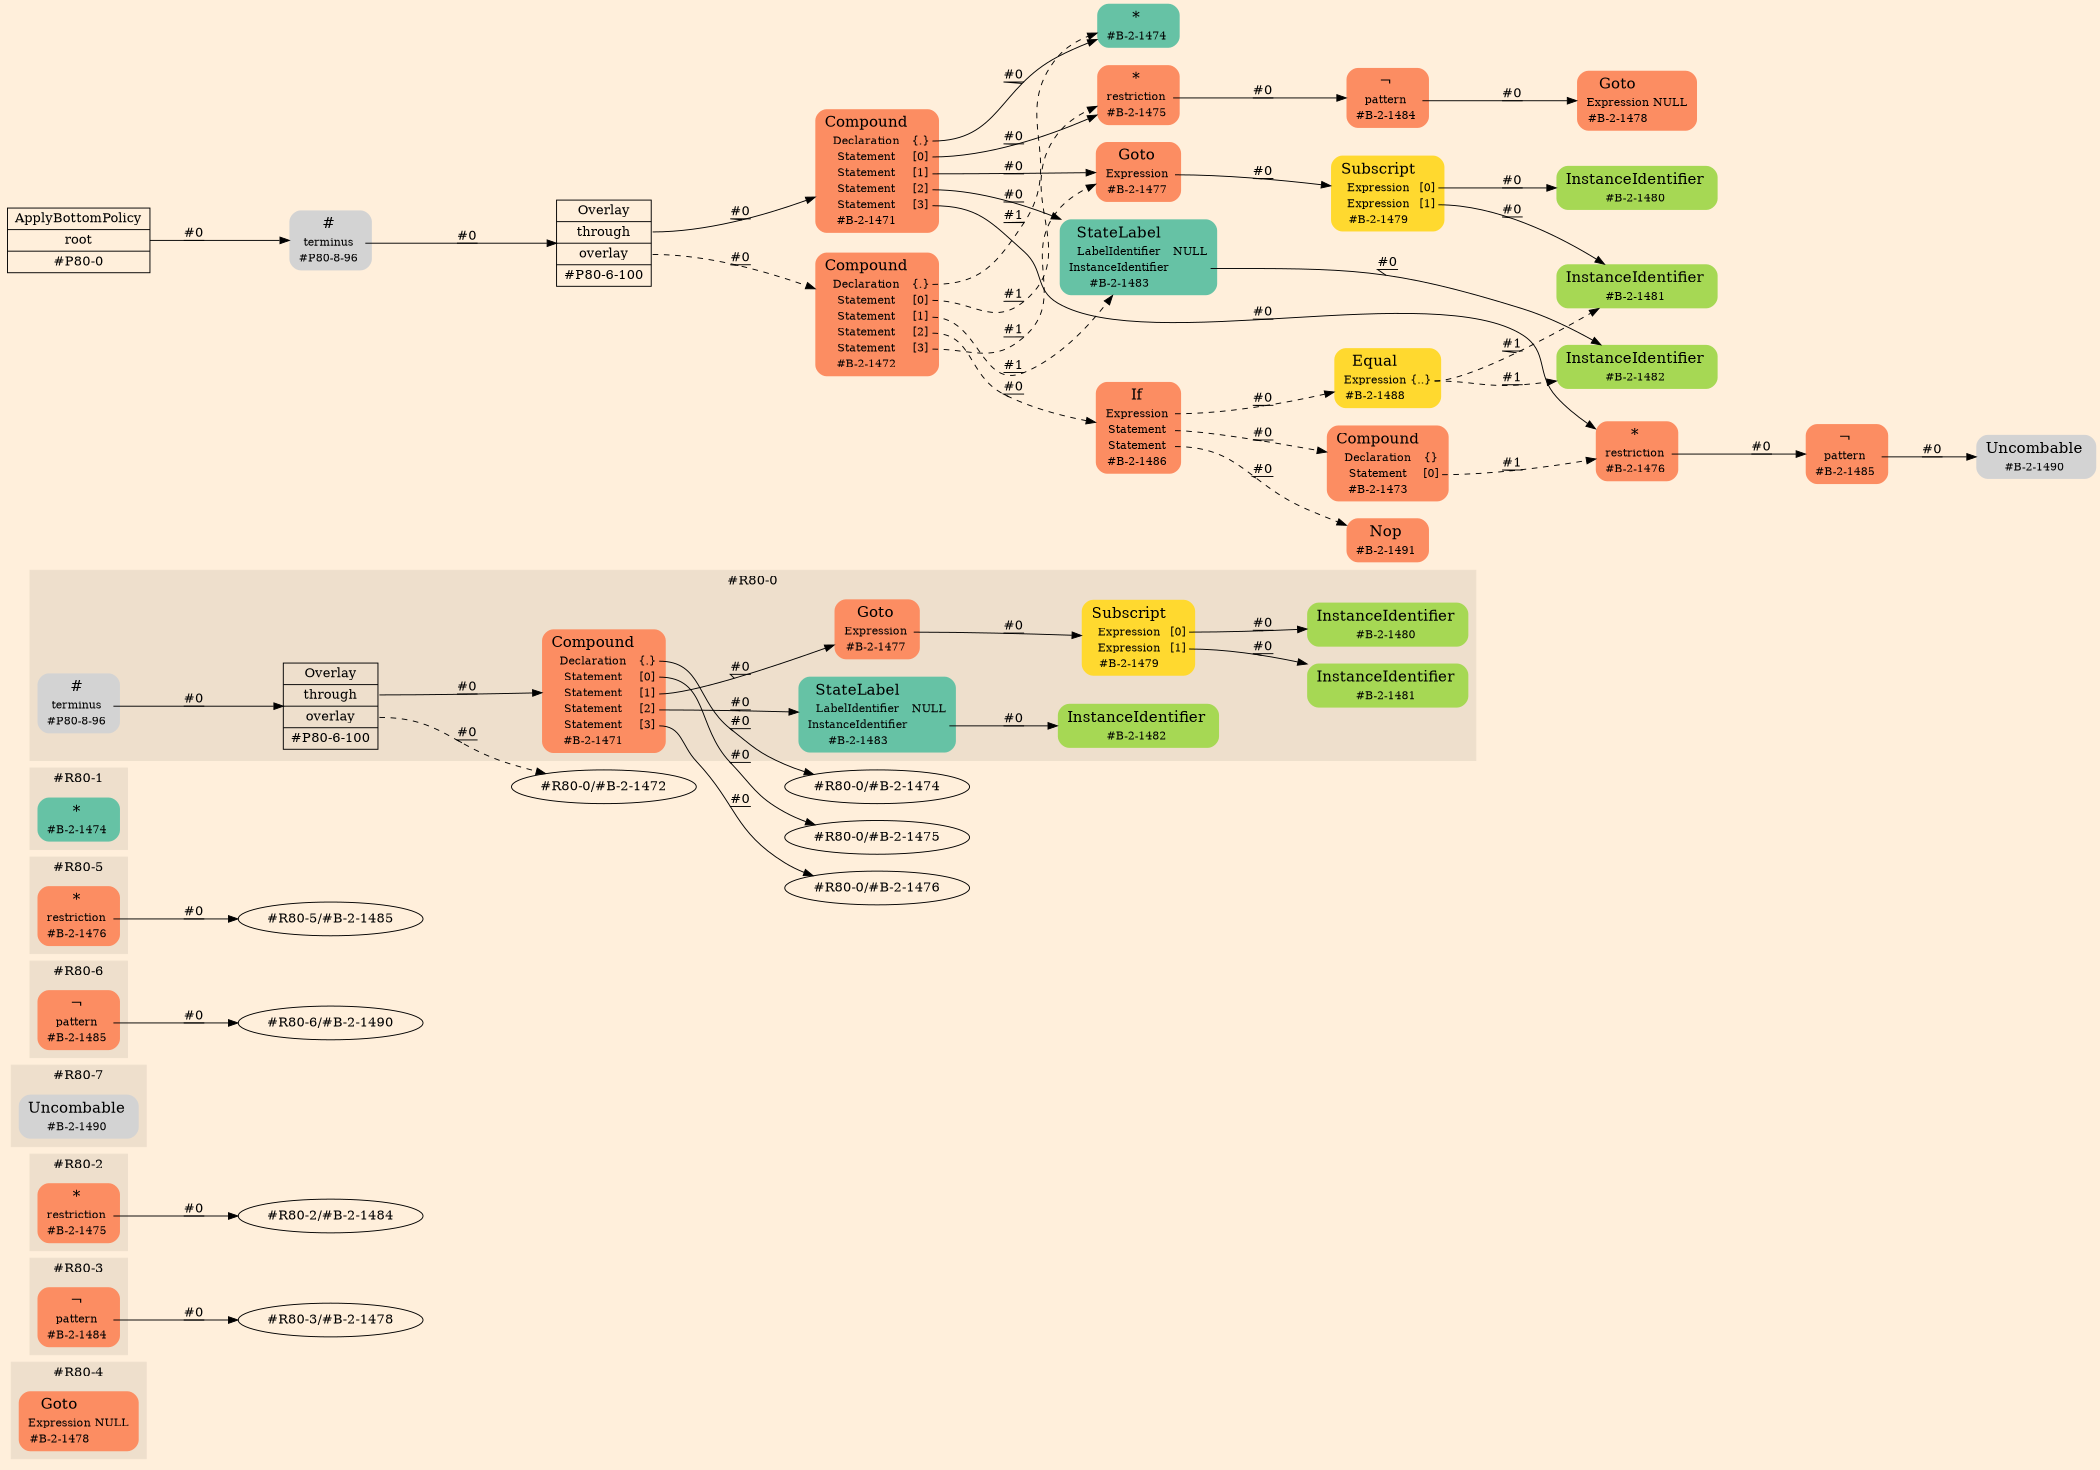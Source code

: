 digraph Inferno {
graph [
rankdir = "LR"
ranksep = 1.0
size = "14,20"
bgcolor = antiquewhite1
color = black
fontcolor = black
];
node [
];
subgraph "cluster#R80-4" {
label = "#R80-4"
style = "filled"
color = antiquewhite2
"#R80-4/#B-2-1478" [
shape = "plaintext"
fillcolor = "/set28/2"
label = <<TABLE BORDER="0" CELLBORDER="0" CELLSPACING="0">
 <TR>
  <TD><FONT POINT-SIZE="16.0">Goto</FONT></TD>
  <TD></TD>
 </TR>
 <TR>
  <TD>Expression</TD>
  <TD PORT="port0">NULL</TD>
 </TR>
 <TR>
  <TD>#B-2-1478</TD>
  <TD PORT="port1"></TD>
 </TR>
</TABLE>>
style = "rounded,filled"
fontsize = "12"
];
}
subgraph "cluster#R80-3" {
label = "#R80-3"
style = "filled"
color = antiquewhite2
"#R80-3/#B-2-1484" [
shape = "plaintext"
fillcolor = "/set28/2"
label = <<TABLE BORDER="0" CELLBORDER="0" CELLSPACING="0">
 <TR>
  <TD><FONT POINT-SIZE="16.0">¬</FONT></TD>
  <TD></TD>
 </TR>
 <TR>
  <TD>pattern</TD>
  <TD PORT="port0"></TD>
 </TR>
 <TR>
  <TD>#B-2-1484</TD>
  <TD PORT="port1"></TD>
 </TR>
</TABLE>>
style = "rounded,filled"
fontsize = "12"
];
}
"#R80-3/#B-2-1484":port0 -> "#R80-3/#B-2-1478" [style="solid"
label = "#0"
decorate = true
color = black
fontcolor = black
];
subgraph "cluster#R80-2" {
label = "#R80-2"
style = "filled"
color = antiquewhite2
"#R80-2/#B-2-1475" [
shape = "plaintext"
fillcolor = "/set28/2"
label = <<TABLE BORDER="0" CELLBORDER="0" CELLSPACING="0">
 <TR>
  <TD><FONT POINT-SIZE="16.0">*</FONT></TD>
  <TD></TD>
 </TR>
 <TR>
  <TD>restriction</TD>
  <TD PORT="port0"></TD>
 </TR>
 <TR>
  <TD>#B-2-1475</TD>
  <TD PORT="port1"></TD>
 </TR>
</TABLE>>
style = "rounded,filled"
fontsize = "12"
];
}
"#R80-2/#B-2-1475":port0 -> "#R80-2/#B-2-1484" [style="solid"
label = "#0"
decorate = true
color = black
fontcolor = black
];
subgraph "cluster#R80-7" {
label = "#R80-7"
style = "filled"
color = antiquewhite2
"#R80-7/#B-2-1490" [
shape = "plaintext"
label = <<TABLE BORDER="0" CELLBORDER="0" CELLSPACING="0">
 <TR>
  <TD><FONT POINT-SIZE="16.0">Uncombable</FONT></TD>
  <TD></TD>
 </TR>
 <TR>
  <TD>#B-2-1490</TD>
  <TD PORT="port0"></TD>
 </TR>
</TABLE>>
style = "rounded,filled"
fontsize = "12"
];
}
subgraph "cluster#R80-6" {
label = "#R80-6"
style = "filled"
color = antiquewhite2
"#R80-6/#B-2-1485" [
shape = "plaintext"
fillcolor = "/set28/2"
label = <<TABLE BORDER="0" CELLBORDER="0" CELLSPACING="0">
 <TR>
  <TD><FONT POINT-SIZE="16.0">¬</FONT></TD>
  <TD></TD>
 </TR>
 <TR>
  <TD>pattern</TD>
  <TD PORT="port0"></TD>
 </TR>
 <TR>
  <TD>#B-2-1485</TD>
  <TD PORT="port1"></TD>
 </TR>
</TABLE>>
style = "rounded,filled"
fontsize = "12"
];
}
"#R80-6/#B-2-1485":port0 -> "#R80-6/#B-2-1490" [style="solid"
label = "#0"
decorate = true
color = black
fontcolor = black
];
subgraph "cluster#R80-5" {
label = "#R80-5"
style = "filled"
color = antiquewhite2
"#R80-5/#B-2-1476" [
shape = "plaintext"
fillcolor = "/set28/2"
label = <<TABLE BORDER="0" CELLBORDER="0" CELLSPACING="0">
 <TR>
  <TD><FONT POINT-SIZE="16.0">*</FONT></TD>
  <TD></TD>
 </TR>
 <TR>
  <TD>restriction</TD>
  <TD PORT="port0"></TD>
 </TR>
 <TR>
  <TD>#B-2-1476</TD>
  <TD PORT="port1"></TD>
 </TR>
</TABLE>>
style = "rounded,filled"
fontsize = "12"
];
}
"#R80-5/#B-2-1476":port0 -> "#R80-5/#B-2-1485" [style="solid"
label = "#0"
decorate = true
color = black
fontcolor = black
];
subgraph "cluster#R80-1" {
label = "#R80-1"
style = "filled"
color = antiquewhite2
"#R80-1/#B-2-1474" [
shape = "plaintext"
fillcolor = "/set28/1"
label = <<TABLE BORDER="0" CELLBORDER="0" CELLSPACING="0">
 <TR>
  <TD><FONT POINT-SIZE="16.0">*</FONT></TD>
  <TD></TD>
 </TR>
 <TR>
  <TD>#B-2-1474</TD>
  <TD PORT="port0"></TD>
 </TR>
</TABLE>>
style = "rounded,filled"
fontsize = "12"
];
}
subgraph "cluster#R80-0" {
label = "#R80-0"
style = "filled"
color = antiquewhite2
"#R80-0/#B-2-1482" [
shape = "plaintext"
fillcolor = "/set28/5"
label = <<TABLE BORDER="0" CELLBORDER="0" CELLSPACING="0">
 <TR>
  <TD><FONT POINT-SIZE="16.0">InstanceIdentifier</FONT></TD>
  <TD></TD>
 </TR>
 <TR>
  <TD>#B-2-1482</TD>
  <TD PORT="port0"></TD>
 </TR>
</TABLE>>
style = "rounded,filled"
fontsize = "12"
];
"#R80-0/#B-2-1483" [
shape = "plaintext"
fillcolor = "/set28/1"
label = <<TABLE BORDER="0" CELLBORDER="0" CELLSPACING="0">
 <TR>
  <TD><FONT POINT-SIZE="16.0">StateLabel</FONT></TD>
  <TD></TD>
 </TR>
 <TR>
  <TD>LabelIdentifier</TD>
  <TD PORT="port0">NULL</TD>
 </TR>
 <TR>
  <TD>InstanceIdentifier</TD>
  <TD PORT="port1"></TD>
 </TR>
 <TR>
  <TD>#B-2-1483</TD>
  <TD PORT="port2"></TD>
 </TR>
</TABLE>>
style = "rounded,filled"
fontsize = "12"
];
"#R80-0/#B-2-1481" [
shape = "plaintext"
fillcolor = "/set28/5"
label = <<TABLE BORDER="0" CELLBORDER="0" CELLSPACING="0">
 <TR>
  <TD><FONT POINT-SIZE="16.0">InstanceIdentifier</FONT></TD>
  <TD></TD>
 </TR>
 <TR>
  <TD>#B-2-1481</TD>
  <TD PORT="port0"></TD>
 </TR>
</TABLE>>
style = "rounded,filled"
fontsize = "12"
];
"#R80-0/#P80-8-96" [
shape = "plaintext"
label = <<TABLE BORDER="0" CELLBORDER="0" CELLSPACING="0">
 <TR>
  <TD><FONT POINT-SIZE="16.0">#</FONT></TD>
  <TD></TD>
 </TR>
 <TR>
  <TD>terminus</TD>
  <TD PORT="port0"></TD>
 </TR>
 <TR>
  <TD>#P80-8-96</TD>
  <TD PORT="port1"></TD>
 </TR>
</TABLE>>
style = "rounded,filled"
fontsize = "12"
];
"#R80-0/#B-2-1471" [
shape = "plaintext"
fillcolor = "/set28/2"
label = <<TABLE BORDER="0" CELLBORDER="0" CELLSPACING="0">
 <TR>
  <TD><FONT POINT-SIZE="16.0">Compound</FONT></TD>
  <TD></TD>
 </TR>
 <TR>
  <TD>Declaration</TD>
  <TD PORT="port0">{.}</TD>
 </TR>
 <TR>
  <TD>Statement</TD>
  <TD PORT="port1">[0]</TD>
 </TR>
 <TR>
  <TD>Statement</TD>
  <TD PORT="port2">[1]</TD>
 </TR>
 <TR>
  <TD>Statement</TD>
  <TD PORT="port3">[2]</TD>
 </TR>
 <TR>
  <TD>Statement</TD>
  <TD PORT="port4">[3]</TD>
 </TR>
 <TR>
  <TD>#B-2-1471</TD>
  <TD PORT="port5"></TD>
 </TR>
</TABLE>>
style = "rounded,filled"
fontsize = "12"
];
"#R80-0/#P80-6-100" [
shape = "record"
fillcolor = antiquewhite2
label = "<fixed> Overlay | <port0> through | <port1> overlay | <port2> #P80-6-100"
style = "filled"
fontsize = "14"
color = black
fontcolor = black
];
"#R80-0/#B-2-1479" [
shape = "plaintext"
fillcolor = "/set28/6"
label = <<TABLE BORDER="0" CELLBORDER="0" CELLSPACING="0">
 <TR>
  <TD><FONT POINT-SIZE="16.0">Subscript</FONT></TD>
  <TD></TD>
 </TR>
 <TR>
  <TD>Expression</TD>
  <TD PORT="port0">[0]</TD>
 </TR>
 <TR>
  <TD>Expression</TD>
  <TD PORT="port1">[1]</TD>
 </TR>
 <TR>
  <TD>#B-2-1479</TD>
  <TD PORT="port2"></TD>
 </TR>
</TABLE>>
style = "rounded,filled"
fontsize = "12"
];
"#R80-0/#B-2-1477" [
shape = "plaintext"
fillcolor = "/set28/2"
label = <<TABLE BORDER="0" CELLBORDER="0" CELLSPACING="0">
 <TR>
  <TD><FONT POINT-SIZE="16.0">Goto</FONT></TD>
  <TD></TD>
 </TR>
 <TR>
  <TD>Expression</TD>
  <TD PORT="port0"></TD>
 </TR>
 <TR>
  <TD>#B-2-1477</TD>
  <TD PORT="port1"></TD>
 </TR>
</TABLE>>
style = "rounded,filled"
fontsize = "12"
];
"#R80-0/#B-2-1480" [
shape = "plaintext"
fillcolor = "/set28/5"
label = <<TABLE BORDER="0" CELLBORDER="0" CELLSPACING="0">
 <TR>
  <TD><FONT POINT-SIZE="16.0">InstanceIdentifier</FONT></TD>
  <TD></TD>
 </TR>
 <TR>
  <TD>#B-2-1480</TD>
  <TD PORT="port0"></TD>
 </TR>
</TABLE>>
style = "rounded,filled"
fontsize = "12"
];
}
"#R80-0/#B-2-1483":port1 -> "#R80-0/#B-2-1482" [style="solid"
label = "#0"
decorate = true
color = black
fontcolor = black
];
"#R80-0/#P80-8-96":port0 -> "#R80-0/#P80-6-100" [style="solid"
label = "#0"
decorate = true
color = black
fontcolor = black
];
"#R80-0/#B-2-1471":port0 -> "#R80-0/#B-2-1474" [style="solid"
label = "#0"
decorate = true
color = black
fontcolor = black
];
"#R80-0/#B-2-1471":port1 -> "#R80-0/#B-2-1475" [style="solid"
label = "#0"
decorate = true
color = black
fontcolor = black
];
"#R80-0/#B-2-1471":port2 -> "#R80-0/#B-2-1477" [style="solid"
label = "#0"
decorate = true
color = black
fontcolor = black
];
"#R80-0/#B-2-1471":port3 -> "#R80-0/#B-2-1483" [style="solid"
label = "#0"
decorate = true
color = black
fontcolor = black
];
"#R80-0/#B-2-1471":port4 -> "#R80-0/#B-2-1476" [style="solid"
label = "#0"
decorate = true
color = black
fontcolor = black
];
"#R80-0/#P80-6-100":port0 -> "#R80-0/#B-2-1471" [style="solid"
label = "#0"
decorate = true
color = black
fontcolor = black
];
"#R80-0/#P80-6-100":port1 -> "#R80-0/#B-2-1472" [style="dashed"
label = "#0"
decorate = true
color = black
fontcolor = black
];
"#R80-0/#B-2-1479":port0 -> "#R80-0/#B-2-1480" [style="solid"
label = "#0"
decorate = true
color = black
fontcolor = black
];
"#R80-0/#B-2-1479":port1 -> "#R80-0/#B-2-1481" [style="solid"
label = "#0"
decorate = true
color = black
fontcolor = black
];
"#R80-0/#B-2-1477":port0 -> "#R80-0/#B-2-1479" [style="solid"
label = "#0"
decorate = true
color = black
fontcolor = black
];
"CR#P80-0" [
shape = "record"
fillcolor = antiquewhite1
label = "<fixed> ApplyBottomPolicy | <port0> root | <port1> #P80-0"
style = "filled"
fontsize = "14"
color = black
fontcolor = black
];
"#P80-8-96" [
shape = "plaintext"
label = <<TABLE BORDER="0" CELLBORDER="0" CELLSPACING="0">
 <TR>
  <TD><FONT POINT-SIZE="16.0">#</FONT></TD>
  <TD></TD>
 </TR>
 <TR>
  <TD>terminus</TD>
  <TD PORT="port0"></TD>
 </TR>
 <TR>
  <TD>#P80-8-96</TD>
  <TD PORT="port1"></TD>
 </TR>
</TABLE>>
style = "rounded,filled"
fontsize = "12"
];
"#P80-6-100" [
shape = "record"
fillcolor = antiquewhite1
label = "<fixed> Overlay | <port0> through | <port1> overlay | <port2> #P80-6-100"
style = "filled"
fontsize = "14"
color = black
fontcolor = black
];
"#B-2-1471" [
shape = "plaintext"
fillcolor = "/set28/2"
label = <<TABLE BORDER="0" CELLBORDER="0" CELLSPACING="0">
 <TR>
  <TD><FONT POINT-SIZE="16.0">Compound</FONT></TD>
  <TD></TD>
 </TR>
 <TR>
  <TD>Declaration</TD>
  <TD PORT="port0">{.}</TD>
 </TR>
 <TR>
  <TD>Statement</TD>
  <TD PORT="port1">[0]</TD>
 </TR>
 <TR>
  <TD>Statement</TD>
  <TD PORT="port2">[1]</TD>
 </TR>
 <TR>
  <TD>Statement</TD>
  <TD PORT="port3">[2]</TD>
 </TR>
 <TR>
  <TD>Statement</TD>
  <TD PORT="port4">[3]</TD>
 </TR>
 <TR>
  <TD>#B-2-1471</TD>
  <TD PORT="port5"></TD>
 </TR>
</TABLE>>
style = "rounded,filled"
fontsize = "12"
];
"#B-2-1474" [
shape = "plaintext"
fillcolor = "/set28/1"
label = <<TABLE BORDER="0" CELLBORDER="0" CELLSPACING="0">
 <TR>
  <TD><FONT POINT-SIZE="16.0">*</FONT></TD>
  <TD></TD>
 </TR>
 <TR>
  <TD>#B-2-1474</TD>
  <TD PORT="port0"></TD>
 </TR>
</TABLE>>
style = "rounded,filled"
fontsize = "12"
];
"#B-2-1475" [
shape = "plaintext"
fillcolor = "/set28/2"
label = <<TABLE BORDER="0" CELLBORDER="0" CELLSPACING="0">
 <TR>
  <TD><FONT POINT-SIZE="16.0">*</FONT></TD>
  <TD></TD>
 </TR>
 <TR>
  <TD>restriction</TD>
  <TD PORT="port0"></TD>
 </TR>
 <TR>
  <TD>#B-2-1475</TD>
  <TD PORT="port1"></TD>
 </TR>
</TABLE>>
style = "rounded,filled"
fontsize = "12"
];
"#B-2-1484" [
shape = "plaintext"
fillcolor = "/set28/2"
label = <<TABLE BORDER="0" CELLBORDER="0" CELLSPACING="0">
 <TR>
  <TD><FONT POINT-SIZE="16.0">¬</FONT></TD>
  <TD></TD>
 </TR>
 <TR>
  <TD>pattern</TD>
  <TD PORT="port0"></TD>
 </TR>
 <TR>
  <TD>#B-2-1484</TD>
  <TD PORT="port1"></TD>
 </TR>
</TABLE>>
style = "rounded,filled"
fontsize = "12"
];
"#B-2-1478" [
shape = "plaintext"
fillcolor = "/set28/2"
label = <<TABLE BORDER="0" CELLBORDER="0" CELLSPACING="0">
 <TR>
  <TD><FONT POINT-SIZE="16.0">Goto</FONT></TD>
  <TD></TD>
 </TR>
 <TR>
  <TD>Expression</TD>
  <TD PORT="port0">NULL</TD>
 </TR>
 <TR>
  <TD>#B-2-1478</TD>
  <TD PORT="port1"></TD>
 </TR>
</TABLE>>
style = "rounded,filled"
fontsize = "12"
];
"#B-2-1477" [
shape = "plaintext"
fillcolor = "/set28/2"
label = <<TABLE BORDER="0" CELLBORDER="0" CELLSPACING="0">
 <TR>
  <TD><FONT POINT-SIZE="16.0">Goto</FONT></TD>
  <TD></TD>
 </TR>
 <TR>
  <TD>Expression</TD>
  <TD PORT="port0"></TD>
 </TR>
 <TR>
  <TD>#B-2-1477</TD>
  <TD PORT="port1"></TD>
 </TR>
</TABLE>>
style = "rounded,filled"
fontsize = "12"
];
"#B-2-1479" [
shape = "plaintext"
fillcolor = "/set28/6"
label = <<TABLE BORDER="0" CELLBORDER="0" CELLSPACING="0">
 <TR>
  <TD><FONT POINT-SIZE="16.0">Subscript</FONT></TD>
  <TD></TD>
 </TR>
 <TR>
  <TD>Expression</TD>
  <TD PORT="port0">[0]</TD>
 </TR>
 <TR>
  <TD>Expression</TD>
  <TD PORT="port1">[1]</TD>
 </TR>
 <TR>
  <TD>#B-2-1479</TD>
  <TD PORT="port2"></TD>
 </TR>
</TABLE>>
style = "rounded,filled"
fontsize = "12"
];
"#B-2-1480" [
shape = "plaintext"
fillcolor = "/set28/5"
label = <<TABLE BORDER="0" CELLBORDER="0" CELLSPACING="0">
 <TR>
  <TD><FONT POINT-SIZE="16.0">InstanceIdentifier</FONT></TD>
  <TD></TD>
 </TR>
 <TR>
  <TD>#B-2-1480</TD>
  <TD PORT="port0"></TD>
 </TR>
</TABLE>>
style = "rounded,filled"
fontsize = "12"
];
"#B-2-1481" [
shape = "plaintext"
fillcolor = "/set28/5"
label = <<TABLE BORDER="0" CELLBORDER="0" CELLSPACING="0">
 <TR>
  <TD><FONT POINT-SIZE="16.0">InstanceIdentifier</FONT></TD>
  <TD></TD>
 </TR>
 <TR>
  <TD>#B-2-1481</TD>
  <TD PORT="port0"></TD>
 </TR>
</TABLE>>
style = "rounded,filled"
fontsize = "12"
];
"#B-2-1483" [
shape = "plaintext"
fillcolor = "/set28/1"
label = <<TABLE BORDER="0" CELLBORDER="0" CELLSPACING="0">
 <TR>
  <TD><FONT POINT-SIZE="16.0">StateLabel</FONT></TD>
  <TD></TD>
 </TR>
 <TR>
  <TD>LabelIdentifier</TD>
  <TD PORT="port0">NULL</TD>
 </TR>
 <TR>
  <TD>InstanceIdentifier</TD>
  <TD PORT="port1"></TD>
 </TR>
 <TR>
  <TD>#B-2-1483</TD>
  <TD PORT="port2"></TD>
 </TR>
</TABLE>>
style = "rounded,filled"
fontsize = "12"
];
"#B-2-1482" [
shape = "plaintext"
fillcolor = "/set28/5"
label = <<TABLE BORDER="0" CELLBORDER="0" CELLSPACING="0">
 <TR>
  <TD><FONT POINT-SIZE="16.0">InstanceIdentifier</FONT></TD>
  <TD></TD>
 </TR>
 <TR>
  <TD>#B-2-1482</TD>
  <TD PORT="port0"></TD>
 </TR>
</TABLE>>
style = "rounded,filled"
fontsize = "12"
];
"#B-2-1476" [
shape = "plaintext"
fillcolor = "/set28/2"
label = <<TABLE BORDER="0" CELLBORDER="0" CELLSPACING="0">
 <TR>
  <TD><FONT POINT-SIZE="16.0">*</FONT></TD>
  <TD></TD>
 </TR>
 <TR>
  <TD>restriction</TD>
  <TD PORT="port0"></TD>
 </TR>
 <TR>
  <TD>#B-2-1476</TD>
  <TD PORT="port1"></TD>
 </TR>
</TABLE>>
style = "rounded,filled"
fontsize = "12"
];
"#B-2-1485" [
shape = "plaintext"
fillcolor = "/set28/2"
label = <<TABLE BORDER="0" CELLBORDER="0" CELLSPACING="0">
 <TR>
  <TD><FONT POINT-SIZE="16.0">¬</FONT></TD>
  <TD></TD>
 </TR>
 <TR>
  <TD>pattern</TD>
  <TD PORT="port0"></TD>
 </TR>
 <TR>
  <TD>#B-2-1485</TD>
  <TD PORT="port1"></TD>
 </TR>
</TABLE>>
style = "rounded,filled"
fontsize = "12"
];
"#B-2-1490" [
shape = "plaintext"
label = <<TABLE BORDER="0" CELLBORDER="0" CELLSPACING="0">
 <TR>
  <TD><FONT POINT-SIZE="16.0">Uncombable</FONT></TD>
  <TD></TD>
 </TR>
 <TR>
  <TD>#B-2-1490</TD>
  <TD PORT="port0"></TD>
 </TR>
</TABLE>>
style = "rounded,filled"
fontsize = "12"
];
"#B-2-1472" [
shape = "plaintext"
fillcolor = "/set28/2"
label = <<TABLE BORDER="0" CELLBORDER="0" CELLSPACING="0">
 <TR>
  <TD><FONT POINT-SIZE="16.0">Compound</FONT></TD>
  <TD></TD>
 </TR>
 <TR>
  <TD>Declaration</TD>
  <TD PORT="port0">{.}</TD>
 </TR>
 <TR>
  <TD>Statement</TD>
  <TD PORT="port1">[0]</TD>
 </TR>
 <TR>
  <TD>Statement</TD>
  <TD PORT="port2">[1]</TD>
 </TR>
 <TR>
  <TD>Statement</TD>
  <TD PORT="port3">[2]</TD>
 </TR>
 <TR>
  <TD>Statement</TD>
  <TD PORT="port4">[3]</TD>
 </TR>
 <TR>
  <TD>#B-2-1472</TD>
  <TD PORT="port5"></TD>
 </TR>
</TABLE>>
style = "rounded,filled"
fontsize = "12"
];
"#B-2-1486" [
shape = "plaintext"
fillcolor = "/set28/2"
label = <<TABLE BORDER="0" CELLBORDER="0" CELLSPACING="0">
 <TR>
  <TD><FONT POINT-SIZE="16.0">If</FONT></TD>
  <TD></TD>
 </TR>
 <TR>
  <TD>Expression</TD>
  <TD PORT="port0"></TD>
 </TR>
 <TR>
  <TD>Statement</TD>
  <TD PORT="port1"></TD>
 </TR>
 <TR>
  <TD>Statement</TD>
  <TD PORT="port2"></TD>
 </TR>
 <TR>
  <TD>#B-2-1486</TD>
  <TD PORT="port3"></TD>
 </TR>
</TABLE>>
style = "rounded,filled"
fontsize = "12"
];
"#B-2-1488" [
shape = "plaintext"
fillcolor = "/set28/6"
label = <<TABLE BORDER="0" CELLBORDER="0" CELLSPACING="0">
 <TR>
  <TD><FONT POINT-SIZE="16.0">Equal</FONT></TD>
  <TD></TD>
 </TR>
 <TR>
  <TD>Expression</TD>
  <TD PORT="port0">{..}</TD>
 </TR>
 <TR>
  <TD>#B-2-1488</TD>
  <TD PORT="port1"></TD>
 </TR>
</TABLE>>
style = "rounded,filled"
fontsize = "12"
];
"#B-2-1473" [
shape = "plaintext"
fillcolor = "/set28/2"
label = <<TABLE BORDER="0" CELLBORDER="0" CELLSPACING="0">
 <TR>
  <TD><FONT POINT-SIZE="16.0">Compound</FONT></TD>
  <TD></TD>
 </TR>
 <TR>
  <TD>Declaration</TD>
  <TD PORT="port0">{}</TD>
 </TR>
 <TR>
  <TD>Statement</TD>
  <TD PORT="port1">[0]</TD>
 </TR>
 <TR>
  <TD>#B-2-1473</TD>
  <TD PORT="port2"></TD>
 </TR>
</TABLE>>
style = "rounded,filled"
fontsize = "12"
];
"#B-2-1491" [
shape = "plaintext"
fillcolor = "/set28/2"
label = <<TABLE BORDER="0" CELLBORDER="0" CELLSPACING="0">
 <TR>
  <TD><FONT POINT-SIZE="16.0">Nop</FONT></TD>
  <TD></TD>
 </TR>
 <TR>
  <TD>#B-2-1491</TD>
  <TD PORT="port0"></TD>
 </TR>
</TABLE>>
style = "rounded,filled"
fontsize = "12"
];
"CR#P80-0":port0 -> "#P80-8-96" [style="solid"
label = "#0"
decorate = true
color = black
fontcolor = black
];
"#P80-8-96":port0 -> "#P80-6-100" [style="solid"
label = "#0"
decorate = true
color = black
fontcolor = black
];
"#P80-6-100":port0 -> "#B-2-1471" [style="solid"
label = "#0"
decorate = true
color = black
fontcolor = black
];
"#P80-6-100":port1 -> "#B-2-1472" [style="dashed"
label = "#0"
decorate = true
color = black
fontcolor = black
];
"#B-2-1471":port0 -> "#B-2-1474" [style="solid"
label = "#0"
decorate = true
color = black
fontcolor = black
];
"#B-2-1471":port1 -> "#B-2-1475" [style="solid"
label = "#0"
decorate = true
color = black
fontcolor = black
];
"#B-2-1471":port2 -> "#B-2-1477" [style="solid"
label = "#0"
decorate = true
color = black
fontcolor = black
];
"#B-2-1471":port3 -> "#B-2-1483" [style="solid"
label = "#0"
decorate = true
color = black
fontcolor = black
];
"#B-2-1471":port4 -> "#B-2-1476" [style="solid"
label = "#0"
decorate = true
color = black
fontcolor = black
];
"#B-2-1475":port0 -> "#B-2-1484" [style="solid"
label = "#0"
decorate = true
color = black
fontcolor = black
];
"#B-2-1484":port0 -> "#B-2-1478" [style="solid"
label = "#0"
decorate = true
color = black
fontcolor = black
];
"#B-2-1477":port0 -> "#B-2-1479" [style="solid"
label = "#0"
decorate = true
color = black
fontcolor = black
];
"#B-2-1479":port0 -> "#B-2-1480" [style="solid"
label = "#0"
decorate = true
color = black
fontcolor = black
];
"#B-2-1479":port1 -> "#B-2-1481" [style="solid"
label = "#0"
decorate = true
color = black
fontcolor = black
];
"#B-2-1483":port1 -> "#B-2-1482" [style="solid"
label = "#0"
decorate = true
color = black
fontcolor = black
];
"#B-2-1476":port0 -> "#B-2-1485" [style="solid"
label = "#0"
decorate = true
color = black
fontcolor = black
];
"#B-2-1485":port0 -> "#B-2-1490" [style="solid"
label = "#0"
decorate = true
color = black
fontcolor = black
];
"#B-2-1472":port0 -> "#B-2-1474" [style="dashed"
label = "#1"
decorate = true
color = black
fontcolor = black
];
"#B-2-1472":port1 -> "#B-2-1475" [style="dashed"
label = "#1"
decorate = true
color = black
fontcolor = black
];
"#B-2-1472":port2 -> "#B-2-1483" [style="dashed"
label = "#1"
decorate = true
color = black
fontcolor = black
];
"#B-2-1472":port3 -> "#B-2-1486" [style="dashed"
label = "#0"
decorate = true
color = black
fontcolor = black
];
"#B-2-1472":port4 -> "#B-2-1477" [style="dashed"
label = "#1"
decorate = true
color = black
fontcolor = black
];
"#B-2-1486":port0 -> "#B-2-1488" [style="dashed"
label = "#0"
decorate = true
color = black
fontcolor = black
];
"#B-2-1486":port1 -> "#B-2-1473" [style="dashed"
label = "#0"
decorate = true
color = black
fontcolor = black
];
"#B-2-1486":port2 -> "#B-2-1491" [style="dashed"
label = "#0"
decorate = true
color = black
fontcolor = black
];
"#B-2-1488":port0 -> "#B-2-1481" [style="dashed"
label = "#1"
decorate = true
color = black
fontcolor = black
];
"#B-2-1488":port0 -> "#B-2-1482" [style="dashed"
label = "#1"
decorate = true
color = black
fontcolor = black
];
"#B-2-1473":port1 -> "#B-2-1476" [style="dashed"
label = "#1"
decorate = true
color = black
fontcolor = black
];
}
